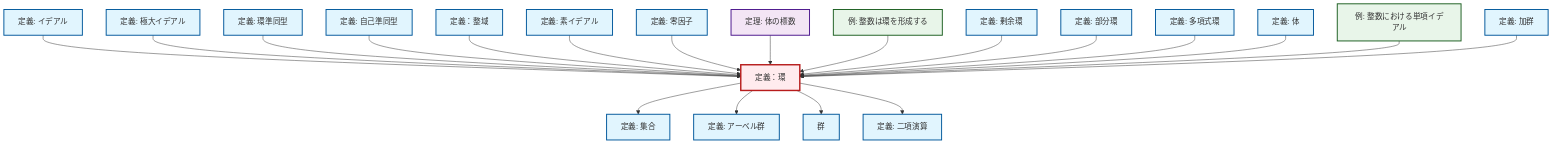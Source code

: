 graph TD
    classDef definition fill:#e1f5fe,stroke:#01579b,stroke-width:2px
    classDef theorem fill:#f3e5f5,stroke:#4a148c,stroke-width:2px
    classDef axiom fill:#fff3e0,stroke:#e65100,stroke-width:2px
    classDef example fill:#e8f5e9,stroke:#1b5e20,stroke-width:2px
    classDef current fill:#ffebee,stroke:#b71c1c,stroke-width:3px
    ex-integers-ring["例: 整数は環を形成する"]:::example
    def-subring["定義: 部分環"]:::definition
    def-integral-domain["定義：整域"]:::definition
    def-binary-operation["定義: 二項演算"]:::definition
    def-ring-homomorphism["定義: 環準同型"]:::definition
    def-set["定義: 集合"]:::definition
    def-maximal-ideal["定義: 極大イデアル"]:::definition
    def-field["定義: 体"]:::definition
    def-polynomial-ring["定義: 多項式環"]:::definition
    def-zero-divisor["定義: 零因子"]:::definition
    def-ring["定義：環"]:::definition
    def-abelian-group["定義: アーベル群"]:::definition
    def-quotient-ring["定義: 剰余環"]:::definition
    def-prime-ideal["定義: 素イデアル"]:::definition
    def-group["群"]:::definition
    def-ideal["定義: イデアル"]:::definition
    def-endomorphism["定義: 自己準同型"]:::definition
    def-module["定義: 加群"]:::definition
    thm-field-characteristic["定理: 体の標数"]:::theorem
    ex-principal-ideal["例: 整数における単項イデアル"]:::example
    def-ideal --> def-ring
    def-maximal-ideal --> def-ring
    def-ring-homomorphism --> def-ring
    def-endomorphism --> def-ring
    def-integral-domain --> def-ring
    def-prime-ideal --> def-ring
    def-zero-divisor --> def-ring
    thm-field-characteristic --> def-ring
    ex-integers-ring --> def-ring
    def-quotient-ring --> def-ring
    def-subring --> def-ring
    def-polynomial-ring --> def-ring
    def-field --> def-ring
    def-ring --> def-set
    def-ring --> def-abelian-group
    def-ring --> def-group
    ex-principal-ideal --> def-ring
    def-ring --> def-binary-operation
    def-module --> def-ring
    class def-ring current